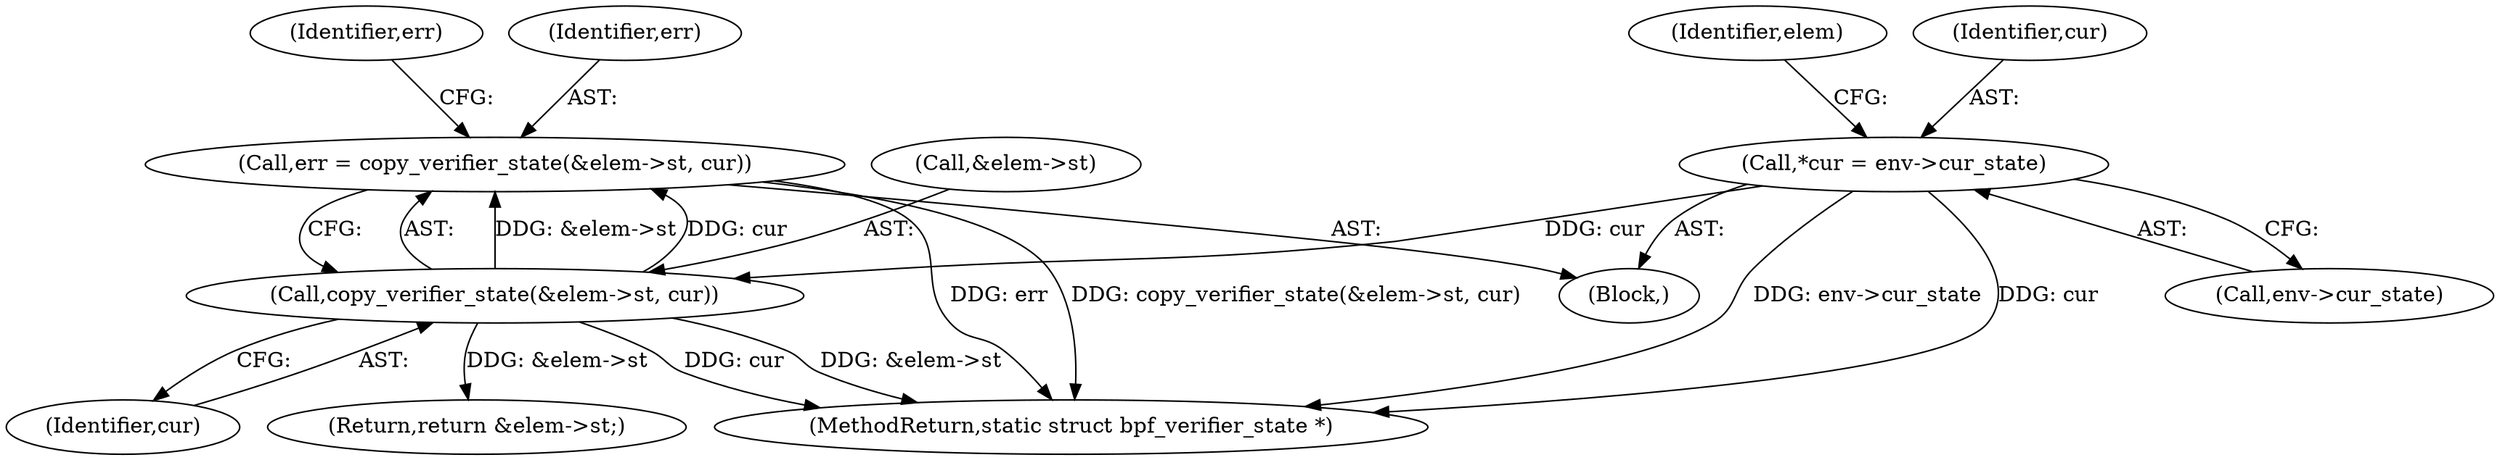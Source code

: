 digraph "0_linux_979d63d50c0c0f7bc537bf821e056cc9fe5abd38_4@API" {
"1000150" [label="(Call,err = copy_verifier_state(&elem->st, cur))"];
"1000152" [label="(Call,copy_verifier_state(&elem->st, cur))"];
"1000107" [label="(Call,*cur = env->cur_state)"];
"1000115" [label="(Identifier,elem)"];
"1000153" [label="(Call,&elem->st)"];
"1000157" [label="(Identifier,cur)"];
"1000152" [label="(Call,copy_verifier_state(&elem->st, cur))"];
"1000107" [label="(Call,*cur = env->cur_state)"];
"1000159" [label="(Identifier,err)"];
"1000196" [label="(MethodReturn,static struct bpf_verifier_state *)"];
"1000109" [label="(Call,env->cur_state)"];
"1000105" [label="(Block,)"];
"1000150" [label="(Call,err = copy_verifier_state(&elem->st, cur))"];
"1000172" [label="(Return,return &elem->st;)"];
"1000151" [label="(Identifier,err)"];
"1000108" [label="(Identifier,cur)"];
"1000150" -> "1000105"  [label="AST: "];
"1000150" -> "1000152"  [label="CFG: "];
"1000151" -> "1000150"  [label="AST: "];
"1000152" -> "1000150"  [label="AST: "];
"1000159" -> "1000150"  [label="CFG: "];
"1000150" -> "1000196"  [label="DDG: err"];
"1000150" -> "1000196"  [label="DDG: copy_verifier_state(&elem->st, cur)"];
"1000152" -> "1000150"  [label="DDG: &elem->st"];
"1000152" -> "1000150"  [label="DDG: cur"];
"1000152" -> "1000157"  [label="CFG: "];
"1000153" -> "1000152"  [label="AST: "];
"1000157" -> "1000152"  [label="AST: "];
"1000152" -> "1000196"  [label="DDG: cur"];
"1000152" -> "1000196"  [label="DDG: &elem->st"];
"1000107" -> "1000152"  [label="DDG: cur"];
"1000152" -> "1000172"  [label="DDG: &elem->st"];
"1000107" -> "1000105"  [label="AST: "];
"1000107" -> "1000109"  [label="CFG: "];
"1000108" -> "1000107"  [label="AST: "];
"1000109" -> "1000107"  [label="AST: "];
"1000115" -> "1000107"  [label="CFG: "];
"1000107" -> "1000196"  [label="DDG: cur"];
"1000107" -> "1000196"  [label="DDG: env->cur_state"];
}
